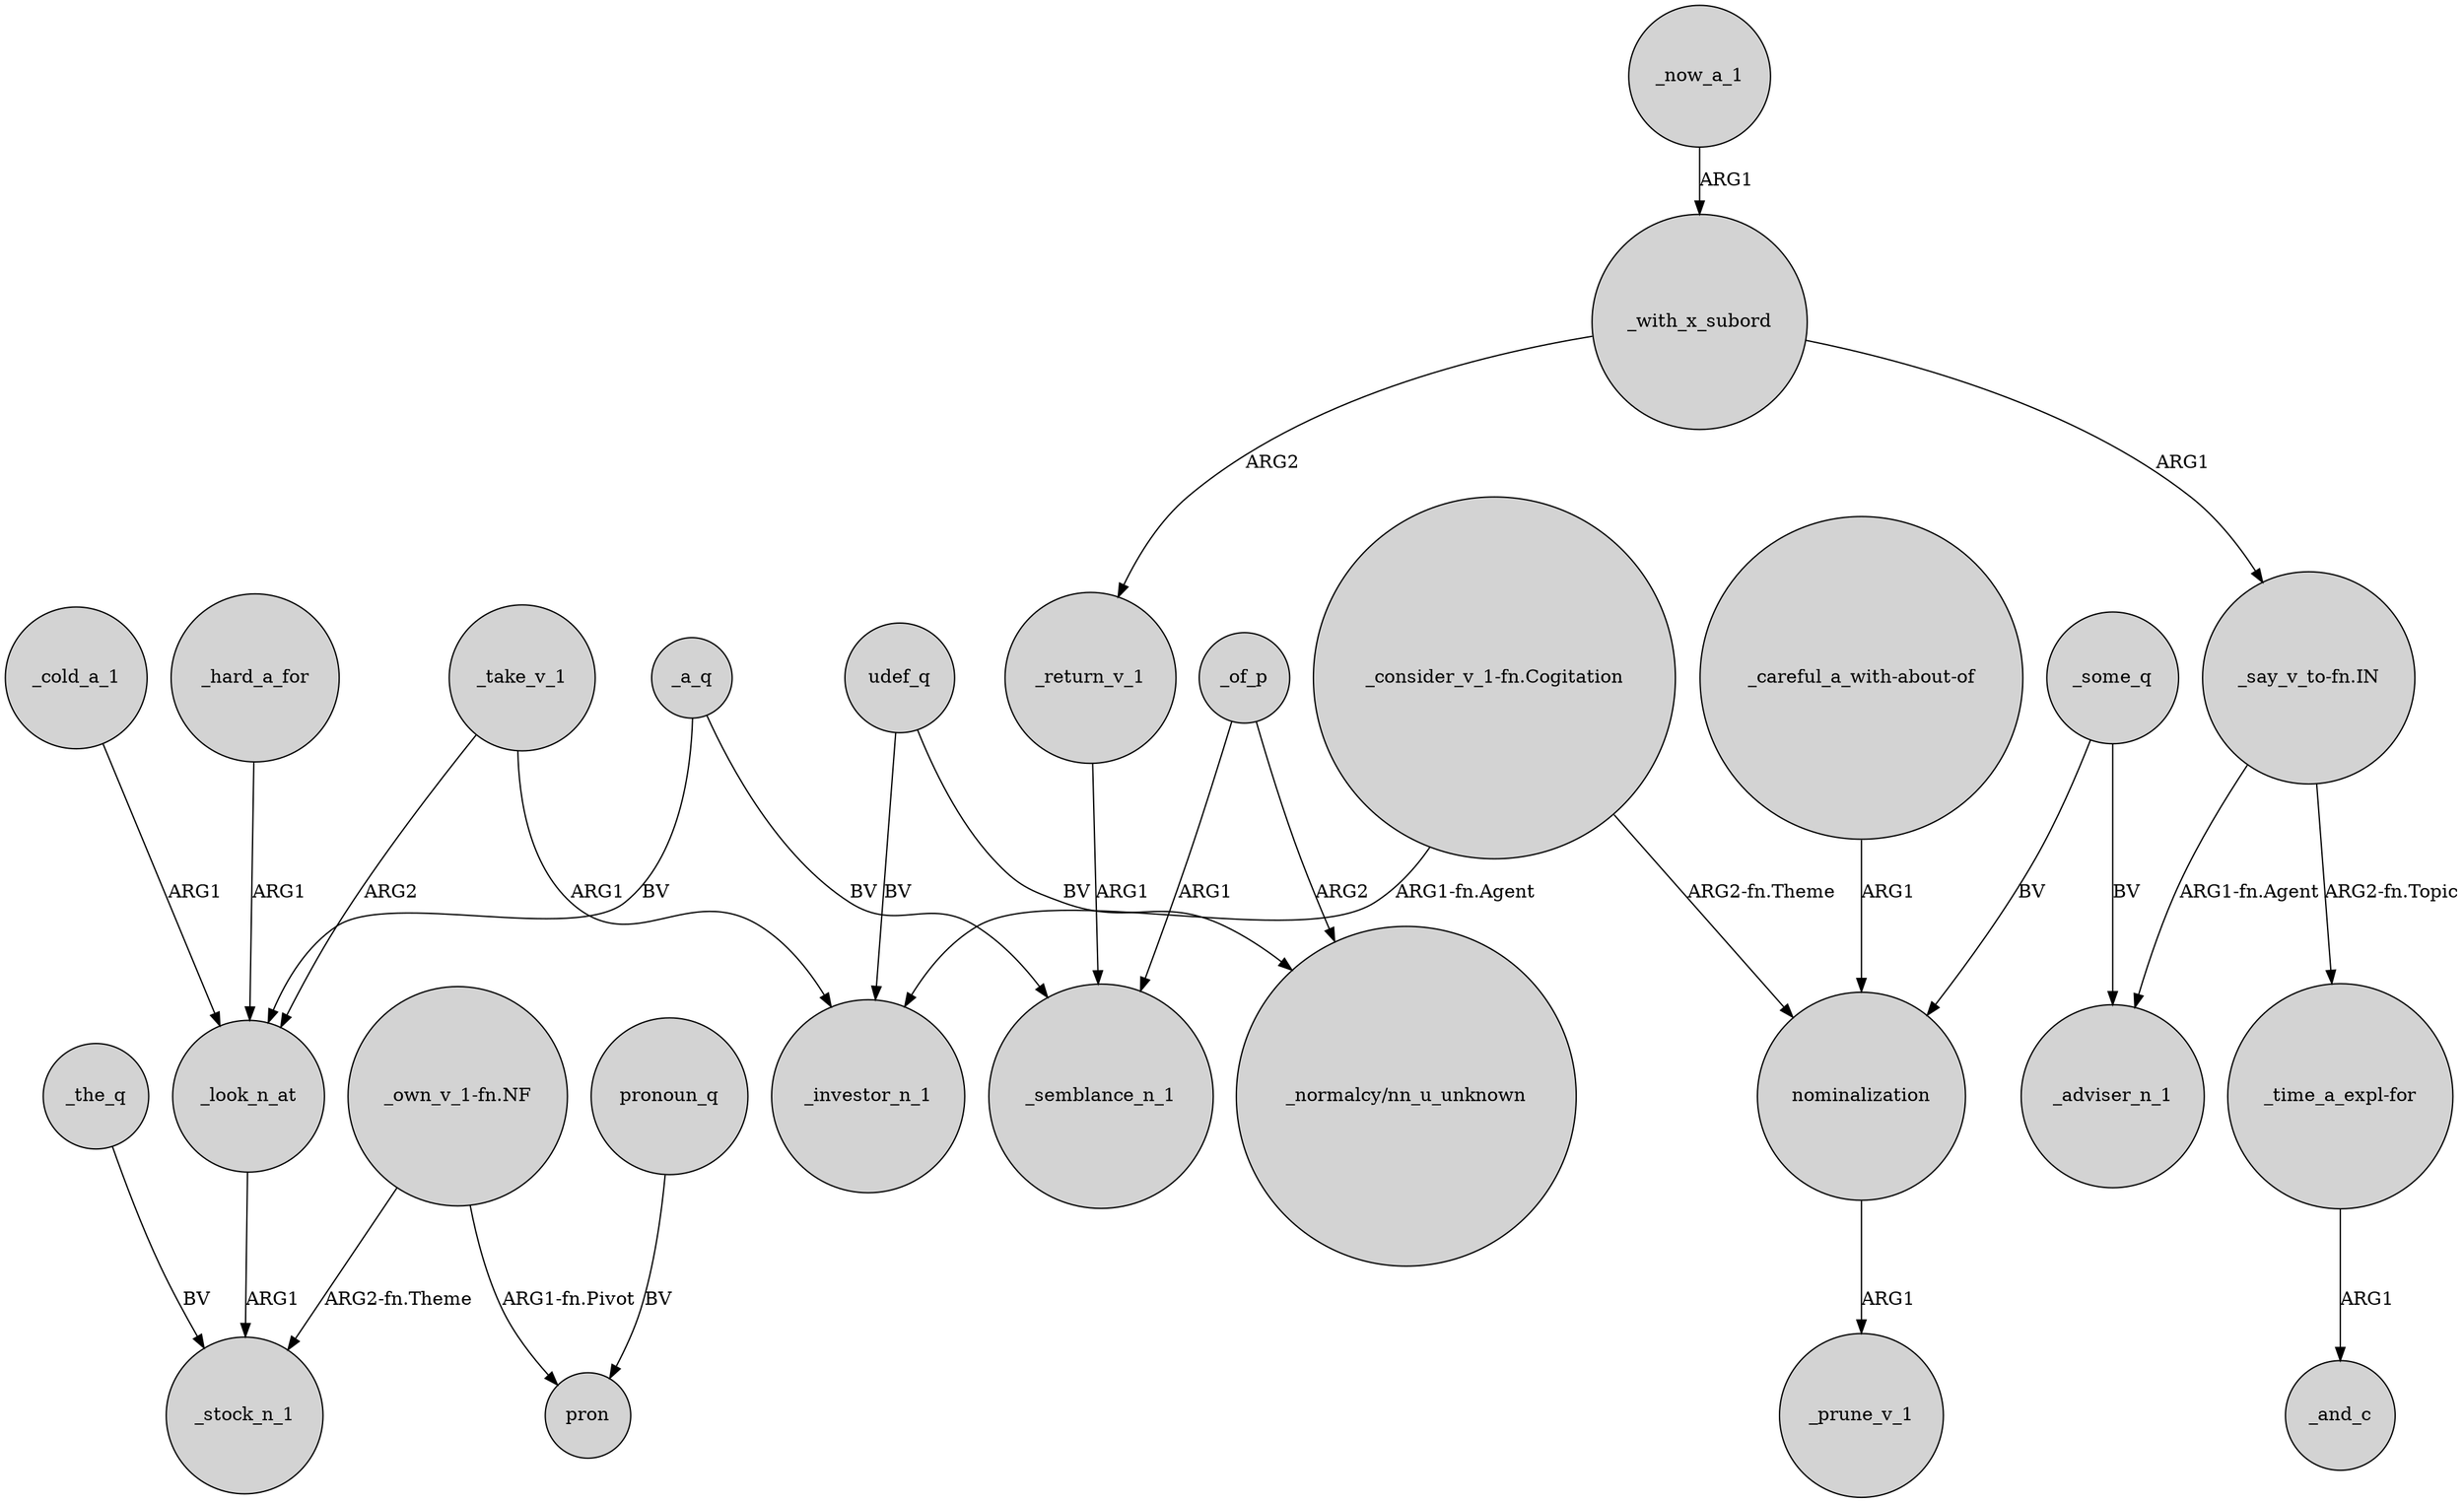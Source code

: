 digraph {
	node [shape=circle style=filled]
	_cold_a_1 -> _look_n_at [label=ARG1]
	udef_q -> _investor_n_1 [label=BV]
	_some_q -> _adviser_n_1 [label=BV]
	"_consider_v_1-fn.Cogitation" -> _investor_n_1 [label="ARG1-fn.Agent"]
	_the_q -> _stock_n_1 [label=BV]
	_of_p -> "_normalcy/nn_u_unknown" [label=ARG2]
	"_time_a_expl-for" -> _and_c [label=ARG1]
	"_consider_v_1-fn.Cogitation" -> nominalization [label="ARG2-fn.Theme"]
	udef_q -> "_normalcy/nn_u_unknown" [label=BV]
	"_say_v_to-fn.IN" -> _adviser_n_1 [label="ARG1-fn.Agent"]
	"_own_v_1-fn.NF" -> _stock_n_1 [label="ARG2-fn.Theme"]
	"_say_v_to-fn.IN" -> "_time_a_expl-for" [label="ARG2-fn.Topic"]
	pronoun_q -> pron [label=BV]
	"_own_v_1-fn.NF" -> pron [label="ARG1-fn.Pivot"]
	_take_v_1 -> _look_n_at [label=ARG2]
	_some_q -> nominalization [label=BV]
	nominalization -> _prune_v_1 [label=ARG1]
	_return_v_1 -> _semblance_n_1 [label=ARG1]
	_with_x_subord -> "_say_v_to-fn.IN" [label=ARG1]
	"_careful_a_with-about-of" -> nominalization [label=ARG1]
	_look_n_at -> _stock_n_1 [label=ARG1]
	_a_q -> _semblance_n_1 [label=BV]
	_hard_a_for -> _look_n_at [label=ARG1]
	_a_q -> _look_n_at [label=BV]
	_of_p -> _semblance_n_1 [label=ARG1]
	_now_a_1 -> _with_x_subord [label=ARG1]
	_with_x_subord -> _return_v_1 [label=ARG2]
	_take_v_1 -> _investor_n_1 [label=ARG1]
}
